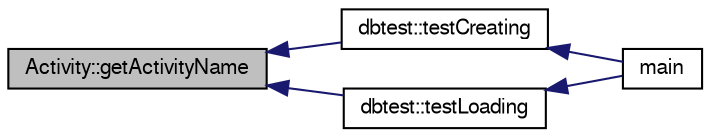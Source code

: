 digraph "Activity::getActivityName"
{
  edge [fontname="FreeSans",fontsize="10",labelfontname="FreeSans",labelfontsize="10"];
  node [fontname="FreeSans",fontsize="10",shape=record];
  rankdir="LR";
  Node971 [label="Activity::getActivityName",height=0.2,width=0.4,color="black", fillcolor="grey75", style="filled", fontcolor="black"];
  Node971 -> Node972 [dir="back",color="midnightblue",fontsize="10",style="solid",fontname="FreeSans"];
  Node972 [label="dbtest::testCreating",height=0.2,width=0.4,color="black", fillcolor="white", style="filled",URL="$classdbtest.html#a8193e88a7df657069c8a6bd09c8243b7"];
  Node972 -> Node973 [dir="back",color="midnightblue",fontsize="10",style="solid",fontname="FreeSans"];
  Node973 [label="main",height=0.2,width=0.4,color="black", fillcolor="white", style="filled",URL="$test_8cpp.html#ae66f6b31b5ad750f1fe042a706a4e3d4"];
  Node971 -> Node974 [dir="back",color="midnightblue",fontsize="10",style="solid",fontname="FreeSans"];
  Node974 [label="dbtest::testLoading",height=0.2,width=0.4,color="black", fillcolor="white", style="filled",URL="$classdbtest.html#a6f98d82a2c8e2b9040848763504ddae1"];
  Node974 -> Node973 [dir="back",color="midnightblue",fontsize="10",style="solid",fontname="FreeSans"];
}
